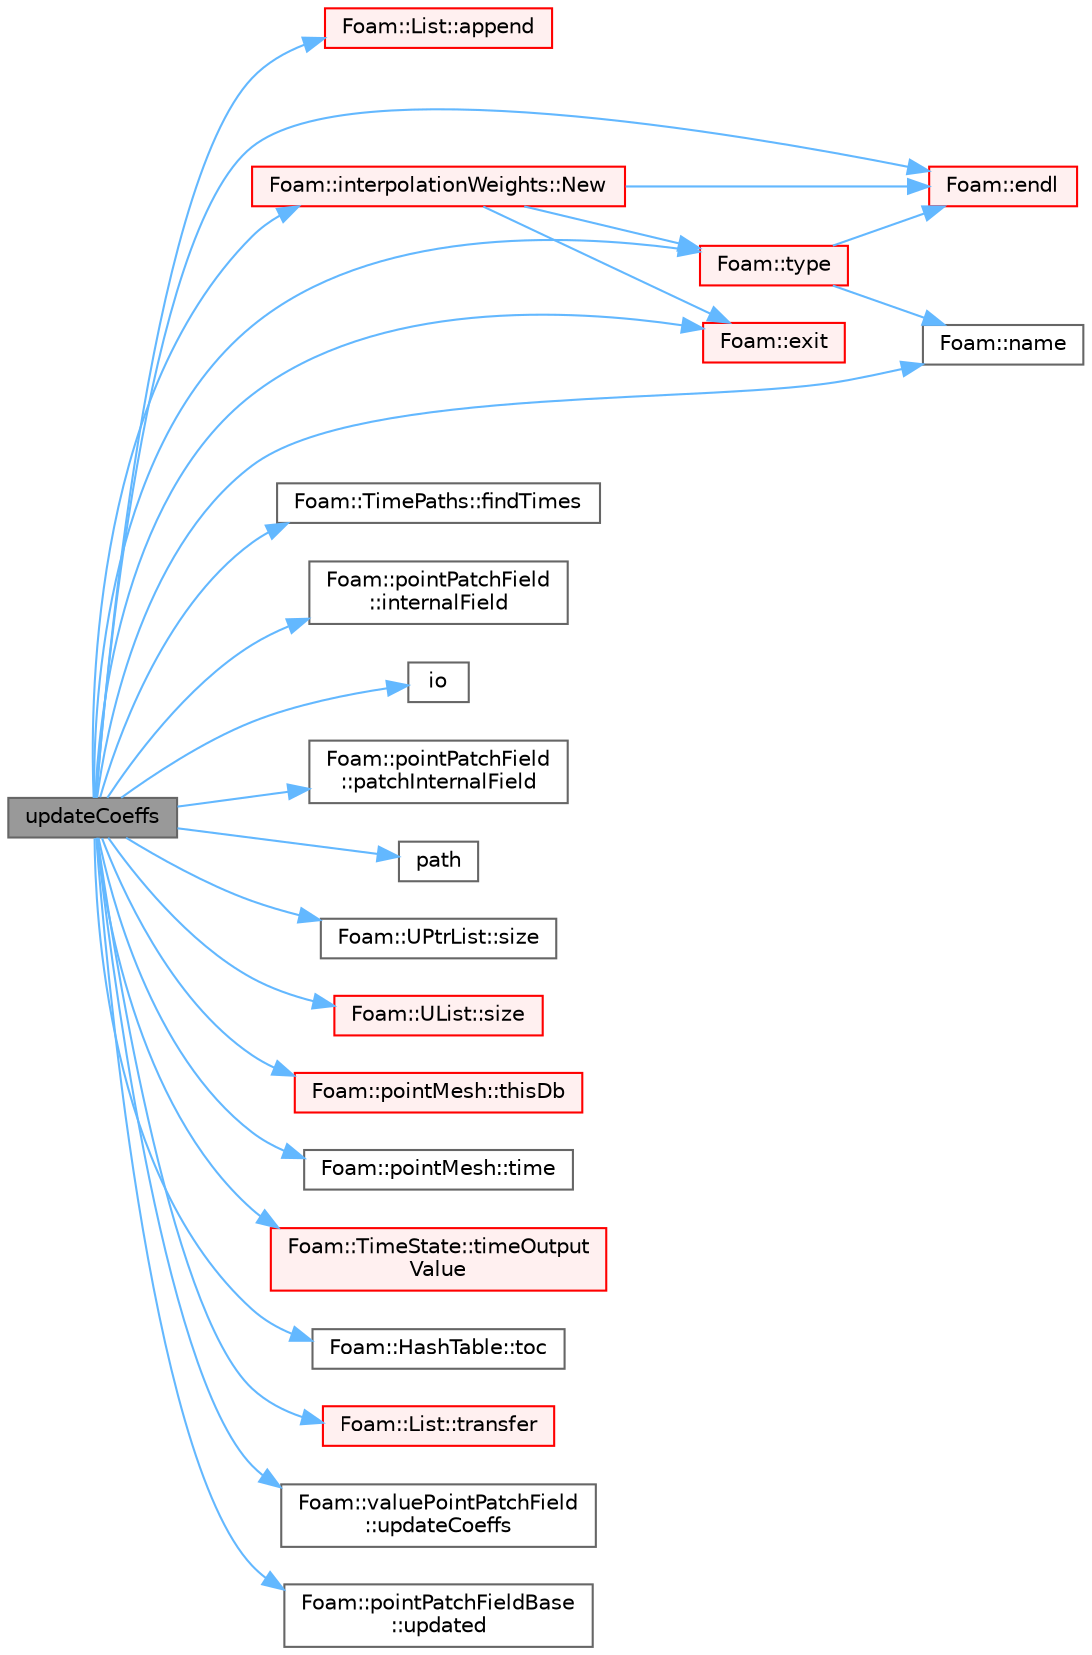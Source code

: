 digraph "updateCoeffs"
{
 // LATEX_PDF_SIZE
  bgcolor="transparent";
  edge [fontname=Helvetica,fontsize=10,labelfontname=Helvetica,labelfontsize=10];
  node [fontname=Helvetica,fontsize=10,shape=box,height=0.2,width=0.4];
  rankdir="LR";
  Node1 [id="Node000001",label="updateCoeffs",height=0.2,width=0.4,color="gray40", fillcolor="grey60", style="filled", fontcolor="black",tooltip=" "];
  Node1 -> Node2 [id="edge1_Node000001_Node000002",color="steelblue1",style="solid",tooltip=" "];
  Node2 [id="Node000002",label="Foam::List::append",height=0.2,width=0.4,color="red", fillcolor="#FFF0F0", style="filled",URL="$classFoam_1_1List.html#a60154ba249e76de3c6733f629b579898",tooltip=" "];
  Node1 -> Node4 [id="edge2_Node000001_Node000004",color="steelblue1",style="solid",tooltip=" "];
  Node4 [id="Node000004",label="Foam::endl",height=0.2,width=0.4,color="red", fillcolor="#FFF0F0", style="filled",URL="$namespaceFoam.html#a7d5eca45a323264dc5fe811500ebda47",tooltip=" "];
  Node1 -> Node8 [id="edge3_Node000001_Node000008",color="steelblue1",style="solid",tooltip=" "];
  Node8 [id="Node000008",label="Foam::exit",height=0.2,width=0.4,color="red", fillcolor="#FFF0F0", style="filled",URL="$namespaceFoam.html#ae0529b088aefc9f83b89dce5c31fda64",tooltip=" "];
  Node1 -> Node10 [id="edge4_Node000001_Node000010",color="steelblue1",style="solid",tooltip=" "];
  Node10 [id="Node000010",label="Foam::TimePaths::findTimes",height=0.2,width=0.4,color="grey40", fillcolor="white", style="filled",URL="$classFoam_1_1TimePaths.html#a5f1e9781ad31fb8632ee452b5e072ffb",tooltip=" "];
  Node1 -> Node11 [id="edge5_Node000001_Node000011",color="steelblue1",style="solid",tooltip=" "];
  Node11 [id="Node000011",label="Foam::pointPatchField\l::internalField",height=0.2,width=0.4,color="grey40", fillcolor="white", style="filled",URL="$classFoam_1_1pointPatchField.html#ac8f424bcfed3cf173ddccdd767fecdd3",tooltip=" "];
  Node1 -> Node12 [id="edge6_Node000001_Node000012",color="steelblue1",style="solid",tooltip=" "];
  Node12 [id="Node000012",label="io",height=0.2,width=0.4,color="grey40", fillcolor="white", style="filled",URL="$lagrangian_2reactingParcelFoam_2createMeshesPostProcess_8H.html#a5b4575252c9e475bd8784f80e445a82d",tooltip=" "];
  Node1 -> Node13 [id="edge7_Node000001_Node000013",color="steelblue1",style="solid",tooltip=" "];
  Node13 [id="Node000013",label="Foam::name",height=0.2,width=0.4,color="grey40", fillcolor="white", style="filled",URL="$namespaceFoam.html#accde1bf3e2a4105cca868012a680afbe",tooltip=" "];
  Node1 -> Node14 [id="edge8_Node000001_Node000014",color="steelblue1",style="solid",tooltip=" "];
  Node14 [id="Node000014",label="Foam::interpolationWeights::New",height=0.2,width=0.4,color="red", fillcolor="#FFF0F0", style="filled",URL="$classFoam_1_1interpolationWeights.html#ac4c4cf6a53b556260db5e94e9bd2a040",tooltip=" "];
  Node14 -> Node4 [id="edge9_Node000014_Node000004",color="steelblue1",style="solid",tooltip=" "];
  Node14 -> Node8 [id="edge10_Node000014_Node000008",color="steelblue1",style="solid",tooltip=" "];
  Node14 -> Node16 [id="edge11_Node000014_Node000016",color="steelblue1",style="solid",tooltip=" "];
  Node16 [id="Node000016",label="Foam::type",height=0.2,width=0.4,color="red", fillcolor="#FFF0F0", style="filled",URL="$namespaceFoam.html#a69e2e8a647a7073be8ce6437c0aff762",tooltip=" "];
  Node16 -> Node4 [id="edge12_Node000016_Node000004",color="steelblue1",style="solid",tooltip=" "];
  Node16 -> Node13 [id="edge13_Node000016_Node000013",color="steelblue1",style="solid",tooltip=" "];
  Node1 -> Node18 [id="edge14_Node000001_Node000018",color="steelblue1",style="solid",tooltip=" "];
  Node18 [id="Node000018",label="Foam::pointPatchField\l::patchInternalField",height=0.2,width=0.4,color="grey40", fillcolor="white", style="filled",URL="$classFoam_1_1pointPatchField.html#a3b74a67629ed67899295ec63e8f9ae84",tooltip=" "];
  Node1 -> Node19 [id="edge15_Node000001_Node000019",color="steelblue1",style="solid",tooltip=" "];
  Node19 [id="Node000019",label="path",height=0.2,width=0.4,color="grey40", fillcolor="white", style="filled",URL="$collapse_8H.html#ad8adfaf80503dc99cbb14bf07bf1eb22",tooltip=" "];
  Node1 -> Node20 [id="edge16_Node000001_Node000020",color="steelblue1",style="solid",tooltip=" "];
  Node20 [id="Node000020",label="Foam::UPtrList::size",height=0.2,width=0.4,color="grey40", fillcolor="white", style="filled",URL="$classFoam_1_1UPtrList.html#a95603446b248fe1ecf5dc59bcc2eaff0",tooltip=" "];
  Node1 -> Node21 [id="edge17_Node000001_Node000021",color="steelblue1",style="solid",tooltip=" "];
  Node21 [id="Node000021",label="Foam::UList::size",height=0.2,width=0.4,color="red", fillcolor="#FFF0F0", style="filled",URL="$classFoam_1_1UList.html#ac1fc1d9dab324bb1b8452c7aa4813026",tooltip=" "];
  Node1 -> Node23 [id="edge18_Node000001_Node000023",color="steelblue1",style="solid",tooltip=" "];
  Node23 [id="Node000023",label="Foam::pointMesh::thisDb",height=0.2,width=0.4,color="red", fillcolor="#FFF0F0", style="filled",URL="$classFoam_1_1pointMesh.html#a9c2e1f43788e1e8608cbf7087668ad35",tooltip=" "];
  Node1 -> Node25 [id="edge19_Node000001_Node000025",color="steelblue1",style="solid",tooltip=" "];
  Node25 [id="Node000025",label="Foam::pointMesh::time",height=0.2,width=0.4,color="grey40", fillcolor="white", style="filled",URL="$classFoam_1_1pointMesh.html#a2abfb6ffb81a9ffbf408030674873052",tooltip=" "];
  Node1 -> Node26 [id="edge20_Node000001_Node000026",color="steelblue1",style="solid",tooltip=" "];
  Node26 [id="Node000026",label="Foam::TimeState::timeOutput\lValue",height=0.2,width=0.4,color="red", fillcolor="#FFF0F0", style="filled",URL="$classFoam_1_1TimeState.html#a62127fab330c01695c0dd1691c6b6ce3",tooltip=" "];
  Node1 -> Node29 [id="edge21_Node000001_Node000029",color="steelblue1",style="solid",tooltip=" "];
  Node29 [id="Node000029",label="Foam::HashTable::toc",height=0.2,width=0.4,color="grey40", fillcolor="white", style="filled",URL="$classFoam_1_1HashTable.html#a1717015c0033bc9eed654353eed0461b",tooltip=" "];
  Node1 -> Node30 [id="edge22_Node000001_Node000030",color="steelblue1",style="solid",tooltip=" "];
  Node30 [id="Node000030",label="Foam::List::transfer",height=0.2,width=0.4,color="red", fillcolor="#FFF0F0", style="filled",URL="$classFoam_1_1List.html#a12194004a66b30e6dfd3d9faa83f6b5a",tooltip=" "];
  Node1 -> Node16 [id="edge23_Node000001_Node000016",color="steelblue1",style="solid",tooltip=" "];
  Node1 -> Node32 [id="edge24_Node000001_Node000032",color="steelblue1",style="solid",tooltip=" "];
  Node32 [id="Node000032",label="Foam::valuePointPatchField\l::updateCoeffs",height=0.2,width=0.4,color="grey40", fillcolor="white", style="filled",URL="$classFoam_1_1valuePointPatchField.html#a7e24eafac629d3733181cd942d4c902f",tooltip=" "];
  Node1 -> Node33 [id="edge25_Node000001_Node000033",color="steelblue1",style="solid",tooltip=" "];
  Node33 [id="Node000033",label="Foam::pointPatchFieldBase\l::updated",height=0.2,width=0.4,color="grey40", fillcolor="white", style="filled",URL="$classFoam_1_1pointPatchFieldBase.html#ad0df50a43396a6a16cc64d689bf86bf7",tooltip=" "];
}
